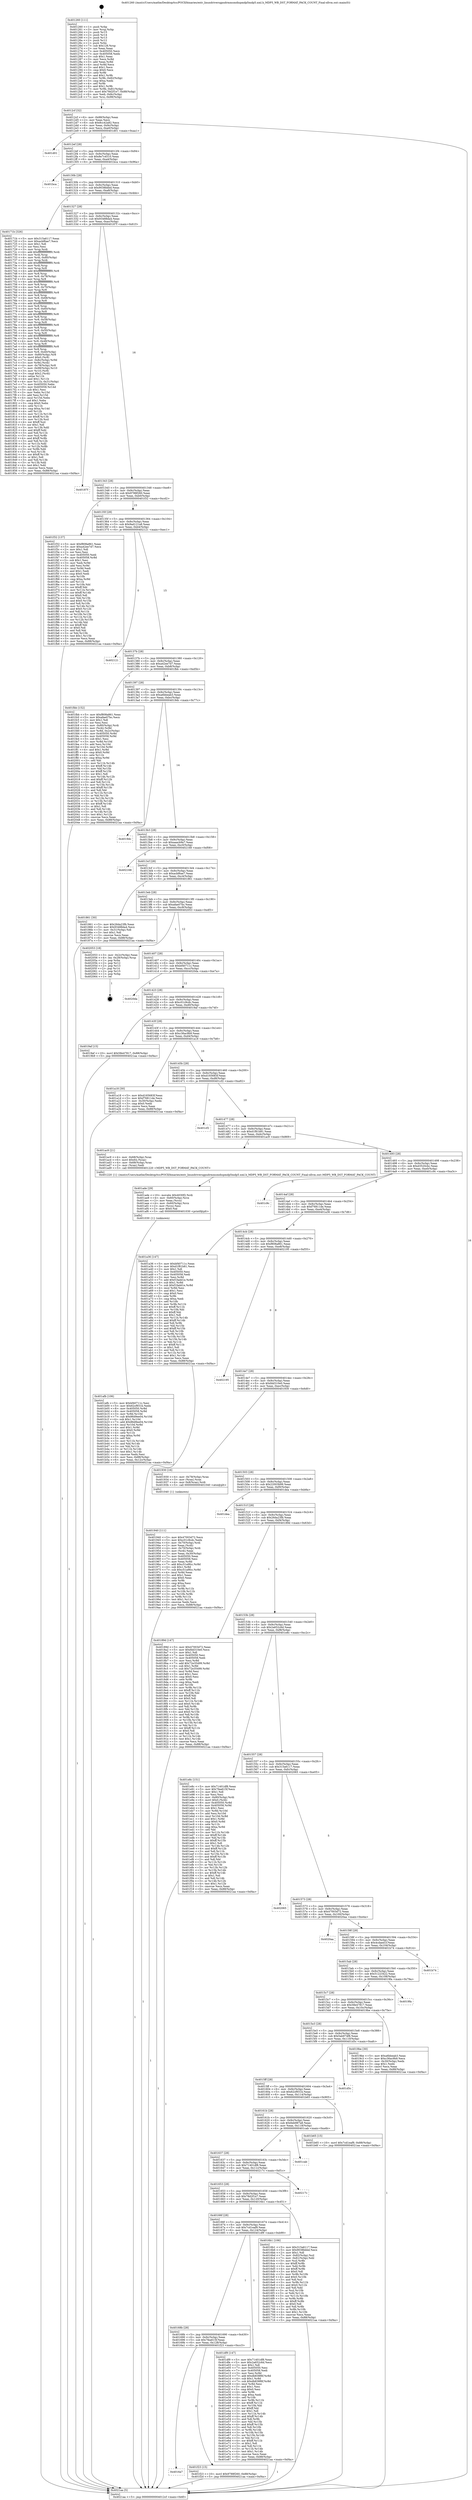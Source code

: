 digraph "0x401260" {
  label = "0x401260 (/mnt/c/Users/mathe/Desktop/tcc/POCII/binaries/extr_linuxdriversgpudrmmsmdispmdp5mdp5.xml.h_MDP5_WB_DST_FORMAT_PACK_COUNT_Final-ollvm.out::main(0))"
  labelloc = "t"
  node[shape=record]

  Entry [label="",width=0.3,height=0.3,shape=circle,fillcolor=black,style=filled]
  "0x4012cf" [label="{
     0x4012cf [32]\l
     | [instrs]\l
     &nbsp;&nbsp;0x4012cf \<+6\>: mov -0x88(%rbp),%eax\l
     &nbsp;&nbsp;0x4012d5 \<+2\>: mov %eax,%ecx\l
     &nbsp;&nbsp;0x4012d7 \<+6\>: sub $0x8cc42a82,%ecx\l
     &nbsp;&nbsp;0x4012dd \<+6\>: mov %eax,-0x9c(%rbp)\l
     &nbsp;&nbsp;0x4012e3 \<+6\>: mov %ecx,-0xa0(%rbp)\l
     &nbsp;&nbsp;0x4012e9 \<+6\>: je 0000000000401d01 \<main+0xaa1\>\l
  }"]
  "0x401d01" [label="{
     0x401d01\l
  }", style=dashed]
  "0x4012ef" [label="{
     0x4012ef [28]\l
     | [instrs]\l
     &nbsp;&nbsp;0x4012ef \<+5\>: jmp 00000000004012f4 \<main+0x94\>\l
     &nbsp;&nbsp;0x4012f4 \<+6\>: mov -0x9c(%rbp),%eax\l
     &nbsp;&nbsp;0x4012fa \<+5\>: sub $0x8e7c4510,%eax\l
     &nbsp;&nbsp;0x4012ff \<+6\>: mov %eax,-0xa4(%rbp)\l
     &nbsp;&nbsp;0x401305 \<+6\>: je 0000000000401bca \<main+0x96a\>\l
  }"]
  Exit [label="",width=0.3,height=0.3,shape=circle,fillcolor=black,style=filled,peripheries=2]
  "0x401bca" [label="{
     0x401bca\l
  }", style=dashed]
  "0x40130b" [label="{
     0x40130b [28]\l
     | [instrs]\l
     &nbsp;&nbsp;0x40130b \<+5\>: jmp 0000000000401310 \<main+0xb0\>\l
     &nbsp;&nbsp;0x401310 \<+6\>: mov -0x9c(%rbp),%eax\l
     &nbsp;&nbsp;0x401316 \<+5\>: sub $0x9038bbbd,%eax\l
     &nbsp;&nbsp;0x40131b \<+6\>: mov %eax,-0xa8(%rbp)\l
     &nbsp;&nbsp;0x401321 \<+6\>: je 000000000040171b \<main+0x4bb\>\l
  }"]
  "0x4016a7" [label="{
     0x4016a7\l
  }", style=dashed]
  "0x40171b" [label="{
     0x40171b [326]\l
     | [instrs]\l
     &nbsp;&nbsp;0x40171b \<+5\>: mov $0x315a6117,%eax\l
     &nbsp;&nbsp;0x401720 \<+5\>: mov $0xacbf6ae7,%ecx\l
     &nbsp;&nbsp;0x401725 \<+2\>: mov $0x1,%dl\l
     &nbsp;&nbsp;0x401727 \<+2\>: xor %esi,%esi\l
     &nbsp;&nbsp;0x401729 \<+3\>: mov %rsp,%rdi\l
     &nbsp;&nbsp;0x40172c \<+4\>: add $0xfffffffffffffff0,%rdi\l
     &nbsp;&nbsp;0x401730 \<+3\>: mov %rdi,%rsp\l
     &nbsp;&nbsp;0x401733 \<+4\>: mov %rdi,-0x80(%rbp)\l
     &nbsp;&nbsp;0x401737 \<+3\>: mov %rsp,%rdi\l
     &nbsp;&nbsp;0x40173a \<+4\>: add $0xfffffffffffffff0,%rdi\l
     &nbsp;&nbsp;0x40173e \<+3\>: mov %rdi,%rsp\l
     &nbsp;&nbsp;0x401741 \<+3\>: mov %rsp,%r8\l
     &nbsp;&nbsp;0x401744 \<+4\>: add $0xfffffffffffffff0,%r8\l
     &nbsp;&nbsp;0x401748 \<+3\>: mov %r8,%rsp\l
     &nbsp;&nbsp;0x40174b \<+4\>: mov %r8,-0x78(%rbp)\l
     &nbsp;&nbsp;0x40174f \<+3\>: mov %rsp,%r8\l
     &nbsp;&nbsp;0x401752 \<+4\>: add $0xfffffffffffffff0,%r8\l
     &nbsp;&nbsp;0x401756 \<+3\>: mov %r8,%rsp\l
     &nbsp;&nbsp;0x401759 \<+4\>: mov %r8,-0x70(%rbp)\l
     &nbsp;&nbsp;0x40175d \<+3\>: mov %rsp,%r8\l
     &nbsp;&nbsp;0x401760 \<+4\>: add $0xfffffffffffffff0,%r8\l
     &nbsp;&nbsp;0x401764 \<+3\>: mov %r8,%rsp\l
     &nbsp;&nbsp;0x401767 \<+4\>: mov %r8,-0x68(%rbp)\l
     &nbsp;&nbsp;0x40176b \<+3\>: mov %rsp,%r8\l
     &nbsp;&nbsp;0x40176e \<+4\>: add $0xfffffffffffffff0,%r8\l
     &nbsp;&nbsp;0x401772 \<+3\>: mov %r8,%rsp\l
     &nbsp;&nbsp;0x401775 \<+4\>: mov %r8,-0x60(%rbp)\l
     &nbsp;&nbsp;0x401779 \<+3\>: mov %rsp,%r8\l
     &nbsp;&nbsp;0x40177c \<+4\>: add $0xfffffffffffffff0,%r8\l
     &nbsp;&nbsp;0x401780 \<+3\>: mov %r8,%rsp\l
     &nbsp;&nbsp;0x401783 \<+4\>: mov %r8,-0x58(%rbp)\l
     &nbsp;&nbsp;0x401787 \<+3\>: mov %rsp,%r8\l
     &nbsp;&nbsp;0x40178a \<+4\>: add $0xfffffffffffffff0,%r8\l
     &nbsp;&nbsp;0x40178e \<+3\>: mov %r8,%rsp\l
     &nbsp;&nbsp;0x401791 \<+4\>: mov %r8,-0x50(%rbp)\l
     &nbsp;&nbsp;0x401795 \<+3\>: mov %rsp,%r8\l
     &nbsp;&nbsp;0x401798 \<+4\>: add $0xfffffffffffffff0,%r8\l
     &nbsp;&nbsp;0x40179c \<+3\>: mov %r8,%rsp\l
     &nbsp;&nbsp;0x40179f \<+4\>: mov %r8,-0x48(%rbp)\l
     &nbsp;&nbsp;0x4017a3 \<+3\>: mov %rsp,%r8\l
     &nbsp;&nbsp;0x4017a6 \<+4\>: add $0xfffffffffffffff0,%r8\l
     &nbsp;&nbsp;0x4017aa \<+3\>: mov %r8,%rsp\l
     &nbsp;&nbsp;0x4017ad \<+4\>: mov %r8,-0x40(%rbp)\l
     &nbsp;&nbsp;0x4017b1 \<+4\>: mov -0x80(%rbp),%r8\l
     &nbsp;&nbsp;0x4017b5 \<+7\>: movl $0x0,(%r8)\l
     &nbsp;&nbsp;0x4017bc \<+7\>: mov -0x8c(%rbp),%r9d\l
     &nbsp;&nbsp;0x4017c3 \<+3\>: mov %r9d,(%rdi)\l
     &nbsp;&nbsp;0x4017c6 \<+4\>: mov -0x78(%rbp),%r8\l
     &nbsp;&nbsp;0x4017ca \<+7\>: mov -0x98(%rbp),%r10\l
     &nbsp;&nbsp;0x4017d1 \<+3\>: mov %r10,(%r8)\l
     &nbsp;&nbsp;0x4017d4 \<+3\>: cmpl $0x2,(%rdi)\l
     &nbsp;&nbsp;0x4017d7 \<+4\>: setne %r11b\l
     &nbsp;&nbsp;0x4017db \<+4\>: and $0x1,%r11b\l
     &nbsp;&nbsp;0x4017df \<+4\>: mov %r11b,-0x31(%rbp)\l
     &nbsp;&nbsp;0x4017e3 \<+7\>: mov 0x405050,%ebx\l
     &nbsp;&nbsp;0x4017ea \<+8\>: mov 0x405058,%r14d\l
     &nbsp;&nbsp;0x4017f2 \<+3\>: sub $0x1,%esi\l
     &nbsp;&nbsp;0x4017f5 \<+3\>: mov %ebx,%r15d\l
     &nbsp;&nbsp;0x4017f8 \<+3\>: add %esi,%r15d\l
     &nbsp;&nbsp;0x4017fb \<+4\>: imul %r15d,%ebx\l
     &nbsp;&nbsp;0x4017ff \<+3\>: and $0x1,%ebx\l
     &nbsp;&nbsp;0x401802 \<+3\>: cmp $0x0,%ebx\l
     &nbsp;&nbsp;0x401805 \<+4\>: sete %r11b\l
     &nbsp;&nbsp;0x401809 \<+4\>: cmp $0xa,%r14d\l
     &nbsp;&nbsp;0x40180d \<+4\>: setl %r12b\l
     &nbsp;&nbsp;0x401811 \<+3\>: mov %r11b,%r13b\l
     &nbsp;&nbsp;0x401814 \<+4\>: xor $0xff,%r13b\l
     &nbsp;&nbsp;0x401818 \<+3\>: mov %r12b,%sil\l
     &nbsp;&nbsp;0x40181b \<+4\>: xor $0xff,%sil\l
     &nbsp;&nbsp;0x40181f \<+3\>: xor $0x1,%dl\l
     &nbsp;&nbsp;0x401822 \<+3\>: mov %r13b,%dil\l
     &nbsp;&nbsp;0x401825 \<+4\>: and $0xff,%dil\l
     &nbsp;&nbsp;0x401829 \<+3\>: and %dl,%r11b\l
     &nbsp;&nbsp;0x40182c \<+3\>: mov %sil,%r8b\l
     &nbsp;&nbsp;0x40182f \<+4\>: and $0xff,%r8b\l
     &nbsp;&nbsp;0x401833 \<+3\>: and %dl,%r12b\l
     &nbsp;&nbsp;0x401836 \<+3\>: or %r11b,%dil\l
     &nbsp;&nbsp;0x401839 \<+3\>: or %r12b,%r8b\l
     &nbsp;&nbsp;0x40183c \<+3\>: xor %r8b,%dil\l
     &nbsp;&nbsp;0x40183f \<+3\>: or %sil,%r13b\l
     &nbsp;&nbsp;0x401842 \<+4\>: xor $0xff,%r13b\l
     &nbsp;&nbsp;0x401846 \<+3\>: or $0x1,%dl\l
     &nbsp;&nbsp;0x401849 \<+3\>: and %dl,%r13b\l
     &nbsp;&nbsp;0x40184c \<+3\>: or %r13b,%dil\l
     &nbsp;&nbsp;0x40184f \<+4\>: test $0x1,%dil\l
     &nbsp;&nbsp;0x401853 \<+3\>: cmovne %ecx,%eax\l
     &nbsp;&nbsp;0x401856 \<+6\>: mov %eax,-0x88(%rbp)\l
     &nbsp;&nbsp;0x40185c \<+5\>: jmp 00000000004021aa \<main+0xf4a\>\l
  }"]
  "0x401327" [label="{
     0x401327 [28]\l
     | [instrs]\l
     &nbsp;&nbsp;0x401327 \<+5\>: jmp 000000000040132c \<main+0xcc\>\l
     &nbsp;&nbsp;0x40132c \<+6\>: mov -0x9c(%rbp),%eax\l
     &nbsp;&nbsp;0x401332 \<+5\>: sub $0x93488da4,%eax\l
     &nbsp;&nbsp;0x401337 \<+6\>: mov %eax,-0xac(%rbp)\l
     &nbsp;&nbsp;0x40133d \<+6\>: je 000000000040187f \<main+0x61f\>\l
  }"]
  "0x401f23" [label="{
     0x401f23 [15]\l
     | [instrs]\l
     &nbsp;&nbsp;0x401f23 \<+10\>: movl $0x9788f260,-0x88(%rbp)\l
     &nbsp;&nbsp;0x401f2d \<+5\>: jmp 00000000004021aa \<main+0xf4a\>\l
  }"]
  "0x40187f" [label="{
     0x40187f\l
  }", style=dashed]
  "0x401343" [label="{
     0x401343 [28]\l
     | [instrs]\l
     &nbsp;&nbsp;0x401343 \<+5\>: jmp 0000000000401348 \<main+0xe8\>\l
     &nbsp;&nbsp;0x401348 \<+6\>: mov -0x9c(%rbp),%eax\l
     &nbsp;&nbsp;0x40134e \<+5\>: sub $0x9788f260,%eax\l
     &nbsp;&nbsp;0x401353 \<+6\>: mov %eax,-0xb0(%rbp)\l
     &nbsp;&nbsp;0x401359 \<+6\>: je 0000000000401f32 \<main+0xcd2\>\l
  }"]
  "0x40168b" [label="{
     0x40168b [28]\l
     | [instrs]\l
     &nbsp;&nbsp;0x40168b \<+5\>: jmp 0000000000401690 \<main+0x430\>\l
     &nbsp;&nbsp;0x401690 \<+6\>: mov -0x9c(%rbp),%eax\l
     &nbsp;&nbsp;0x401696 \<+5\>: sub $0x7fea615f,%eax\l
     &nbsp;&nbsp;0x40169b \<+6\>: mov %eax,-0x128(%rbp)\l
     &nbsp;&nbsp;0x4016a1 \<+6\>: je 0000000000401f23 \<main+0xcc3\>\l
  }"]
  "0x401f32" [label="{
     0x401f32 [137]\l
     | [instrs]\l
     &nbsp;&nbsp;0x401f32 \<+5\>: mov $0xf808a861,%eax\l
     &nbsp;&nbsp;0x401f37 \<+5\>: mov $0xa42ee7d7,%ecx\l
     &nbsp;&nbsp;0x401f3c \<+2\>: mov $0x1,%dl\l
     &nbsp;&nbsp;0x401f3e \<+2\>: xor %esi,%esi\l
     &nbsp;&nbsp;0x401f40 \<+7\>: mov 0x405050,%edi\l
     &nbsp;&nbsp;0x401f47 \<+8\>: mov 0x405058,%r8d\l
     &nbsp;&nbsp;0x401f4f \<+3\>: sub $0x1,%esi\l
     &nbsp;&nbsp;0x401f52 \<+3\>: mov %edi,%r9d\l
     &nbsp;&nbsp;0x401f55 \<+3\>: add %esi,%r9d\l
     &nbsp;&nbsp;0x401f58 \<+4\>: imul %r9d,%edi\l
     &nbsp;&nbsp;0x401f5c \<+3\>: and $0x1,%edi\l
     &nbsp;&nbsp;0x401f5f \<+3\>: cmp $0x0,%edi\l
     &nbsp;&nbsp;0x401f62 \<+4\>: sete %r10b\l
     &nbsp;&nbsp;0x401f66 \<+4\>: cmp $0xa,%r8d\l
     &nbsp;&nbsp;0x401f6a \<+4\>: setl %r11b\l
     &nbsp;&nbsp;0x401f6e \<+3\>: mov %r10b,%bl\l
     &nbsp;&nbsp;0x401f71 \<+3\>: xor $0xff,%bl\l
     &nbsp;&nbsp;0x401f74 \<+3\>: mov %r11b,%r14b\l
     &nbsp;&nbsp;0x401f77 \<+4\>: xor $0xff,%r14b\l
     &nbsp;&nbsp;0x401f7b \<+3\>: xor $0x0,%dl\l
     &nbsp;&nbsp;0x401f7e \<+3\>: mov %bl,%r15b\l
     &nbsp;&nbsp;0x401f81 \<+4\>: and $0x0,%r15b\l
     &nbsp;&nbsp;0x401f85 \<+3\>: and %dl,%r10b\l
     &nbsp;&nbsp;0x401f88 \<+3\>: mov %r14b,%r12b\l
     &nbsp;&nbsp;0x401f8b \<+4\>: and $0x0,%r12b\l
     &nbsp;&nbsp;0x401f8f \<+3\>: and %dl,%r11b\l
     &nbsp;&nbsp;0x401f92 \<+3\>: or %r10b,%r15b\l
     &nbsp;&nbsp;0x401f95 \<+3\>: or %r11b,%r12b\l
     &nbsp;&nbsp;0x401f98 \<+3\>: xor %r12b,%r15b\l
     &nbsp;&nbsp;0x401f9b \<+3\>: or %r14b,%bl\l
     &nbsp;&nbsp;0x401f9e \<+3\>: xor $0xff,%bl\l
     &nbsp;&nbsp;0x401fa1 \<+3\>: or $0x0,%dl\l
     &nbsp;&nbsp;0x401fa4 \<+2\>: and %dl,%bl\l
     &nbsp;&nbsp;0x401fa6 \<+3\>: or %bl,%r15b\l
     &nbsp;&nbsp;0x401fa9 \<+4\>: test $0x1,%r15b\l
     &nbsp;&nbsp;0x401fad \<+3\>: cmovne %ecx,%eax\l
     &nbsp;&nbsp;0x401fb0 \<+6\>: mov %eax,-0x88(%rbp)\l
     &nbsp;&nbsp;0x401fb6 \<+5\>: jmp 00000000004021aa \<main+0xf4a\>\l
  }"]
  "0x40135f" [label="{
     0x40135f [28]\l
     | [instrs]\l
     &nbsp;&nbsp;0x40135f \<+5\>: jmp 0000000000401364 \<main+0x104\>\l
     &nbsp;&nbsp;0x401364 \<+6\>: mov -0x9c(%rbp),%eax\l
     &nbsp;&nbsp;0x40136a \<+5\>: sub $0x9ad121a8,%eax\l
     &nbsp;&nbsp;0x40136f \<+6\>: mov %eax,-0xb4(%rbp)\l
     &nbsp;&nbsp;0x401375 \<+6\>: je 0000000000402121 \<main+0xec1\>\l
  }"]
  "0x401df9" [label="{
     0x401df9 [147]\l
     | [instrs]\l
     &nbsp;&nbsp;0x401df9 \<+5\>: mov $0x71401df8,%eax\l
     &nbsp;&nbsp;0x401dfe \<+5\>: mov $0x2a652c6d,%ecx\l
     &nbsp;&nbsp;0x401e03 \<+2\>: mov $0x1,%dl\l
     &nbsp;&nbsp;0x401e05 \<+7\>: mov 0x405050,%esi\l
     &nbsp;&nbsp;0x401e0c \<+7\>: mov 0x405058,%edi\l
     &nbsp;&nbsp;0x401e13 \<+3\>: mov %esi,%r8d\l
     &nbsp;&nbsp;0x401e16 \<+7\>: add $0xdb838f6f,%r8d\l
     &nbsp;&nbsp;0x401e1d \<+4\>: sub $0x1,%r8d\l
     &nbsp;&nbsp;0x401e21 \<+7\>: sub $0xdb838f6f,%r8d\l
     &nbsp;&nbsp;0x401e28 \<+4\>: imul %r8d,%esi\l
     &nbsp;&nbsp;0x401e2c \<+3\>: and $0x1,%esi\l
     &nbsp;&nbsp;0x401e2f \<+3\>: cmp $0x0,%esi\l
     &nbsp;&nbsp;0x401e32 \<+4\>: sete %r9b\l
     &nbsp;&nbsp;0x401e36 \<+3\>: cmp $0xa,%edi\l
     &nbsp;&nbsp;0x401e39 \<+4\>: setl %r10b\l
     &nbsp;&nbsp;0x401e3d \<+3\>: mov %r9b,%r11b\l
     &nbsp;&nbsp;0x401e40 \<+4\>: xor $0xff,%r11b\l
     &nbsp;&nbsp;0x401e44 \<+3\>: mov %r10b,%bl\l
     &nbsp;&nbsp;0x401e47 \<+3\>: xor $0xff,%bl\l
     &nbsp;&nbsp;0x401e4a \<+3\>: xor $0x1,%dl\l
     &nbsp;&nbsp;0x401e4d \<+3\>: mov %r11b,%r14b\l
     &nbsp;&nbsp;0x401e50 \<+4\>: and $0xff,%r14b\l
     &nbsp;&nbsp;0x401e54 \<+3\>: and %dl,%r9b\l
     &nbsp;&nbsp;0x401e57 \<+3\>: mov %bl,%r15b\l
     &nbsp;&nbsp;0x401e5a \<+4\>: and $0xff,%r15b\l
     &nbsp;&nbsp;0x401e5e \<+3\>: and %dl,%r10b\l
     &nbsp;&nbsp;0x401e61 \<+3\>: or %r9b,%r14b\l
     &nbsp;&nbsp;0x401e64 \<+3\>: or %r10b,%r15b\l
     &nbsp;&nbsp;0x401e67 \<+3\>: xor %r15b,%r14b\l
     &nbsp;&nbsp;0x401e6a \<+3\>: or %bl,%r11b\l
     &nbsp;&nbsp;0x401e6d \<+4\>: xor $0xff,%r11b\l
     &nbsp;&nbsp;0x401e71 \<+3\>: or $0x1,%dl\l
     &nbsp;&nbsp;0x401e74 \<+3\>: and %dl,%r11b\l
     &nbsp;&nbsp;0x401e77 \<+3\>: or %r11b,%r14b\l
     &nbsp;&nbsp;0x401e7a \<+4\>: test $0x1,%r14b\l
     &nbsp;&nbsp;0x401e7e \<+3\>: cmovne %ecx,%eax\l
     &nbsp;&nbsp;0x401e81 \<+6\>: mov %eax,-0x88(%rbp)\l
     &nbsp;&nbsp;0x401e87 \<+5\>: jmp 00000000004021aa \<main+0xf4a\>\l
  }"]
  "0x402121" [label="{
     0x402121\l
  }", style=dashed]
  "0x40137b" [label="{
     0x40137b [28]\l
     | [instrs]\l
     &nbsp;&nbsp;0x40137b \<+5\>: jmp 0000000000401380 \<main+0x120\>\l
     &nbsp;&nbsp;0x401380 \<+6\>: mov -0x9c(%rbp),%eax\l
     &nbsp;&nbsp;0x401386 \<+5\>: sub $0xa42ee7d7,%eax\l
     &nbsp;&nbsp;0x40138b \<+6\>: mov %eax,-0xb8(%rbp)\l
     &nbsp;&nbsp;0x401391 \<+6\>: je 0000000000401fbb \<main+0xd5b\>\l
  }"]
  "0x401afb" [label="{
     0x401afb [106]\l
     | [instrs]\l
     &nbsp;&nbsp;0x401afb \<+5\>: mov $0xbf40711c,%esi\l
     &nbsp;&nbsp;0x401b00 \<+5\>: mov $0x62cf931b,%edx\l
     &nbsp;&nbsp;0x401b05 \<+8\>: mov 0x405050,%r8d\l
     &nbsp;&nbsp;0x401b0d \<+8\>: mov 0x405058,%r9d\l
     &nbsp;&nbsp;0x401b15 \<+3\>: mov %r8d,%r10d\l
     &nbsp;&nbsp;0x401b18 \<+7\>: sub $0x86d9ee04,%r10d\l
     &nbsp;&nbsp;0x401b1f \<+4\>: sub $0x1,%r10d\l
     &nbsp;&nbsp;0x401b23 \<+7\>: add $0x86d9ee04,%r10d\l
     &nbsp;&nbsp;0x401b2a \<+4\>: imul %r10d,%r8d\l
     &nbsp;&nbsp;0x401b2e \<+4\>: and $0x1,%r8d\l
     &nbsp;&nbsp;0x401b32 \<+4\>: cmp $0x0,%r8d\l
     &nbsp;&nbsp;0x401b36 \<+4\>: sete %r11b\l
     &nbsp;&nbsp;0x401b3a \<+4\>: cmp $0xa,%r9d\l
     &nbsp;&nbsp;0x401b3e \<+3\>: setl %bl\l
     &nbsp;&nbsp;0x401b41 \<+3\>: mov %r11b,%r14b\l
     &nbsp;&nbsp;0x401b44 \<+3\>: and %bl,%r14b\l
     &nbsp;&nbsp;0x401b47 \<+3\>: xor %bl,%r11b\l
     &nbsp;&nbsp;0x401b4a \<+3\>: or %r11b,%r14b\l
     &nbsp;&nbsp;0x401b4d \<+4\>: test $0x1,%r14b\l
     &nbsp;&nbsp;0x401b51 \<+3\>: cmovne %edx,%esi\l
     &nbsp;&nbsp;0x401b54 \<+6\>: mov %esi,-0x88(%rbp)\l
     &nbsp;&nbsp;0x401b5a \<+6\>: mov %eax,-0x12c(%rbp)\l
     &nbsp;&nbsp;0x401b60 \<+5\>: jmp 00000000004021aa \<main+0xf4a\>\l
  }"]
  "0x401fbb" [label="{
     0x401fbb [152]\l
     | [instrs]\l
     &nbsp;&nbsp;0x401fbb \<+5\>: mov $0xf808a861,%eax\l
     &nbsp;&nbsp;0x401fc0 \<+5\>: mov $0xafae07bc,%ecx\l
     &nbsp;&nbsp;0x401fc5 \<+2\>: mov $0x1,%dl\l
     &nbsp;&nbsp;0x401fc7 \<+2\>: xor %esi,%esi\l
     &nbsp;&nbsp;0x401fc9 \<+4\>: mov -0x80(%rbp),%rdi\l
     &nbsp;&nbsp;0x401fcd \<+3\>: mov (%rdi),%r8d\l
     &nbsp;&nbsp;0x401fd0 \<+4\>: mov %r8d,-0x2c(%rbp)\l
     &nbsp;&nbsp;0x401fd4 \<+8\>: mov 0x405050,%r8d\l
     &nbsp;&nbsp;0x401fdc \<+8\>: mov 0x405058,%r9d\l
     &nbsp;&nbsp;0x401fe4 \<+3\>: sub $0x1,%esi\l
     &nbsp;&nbsp;0x401fe7 \<+3\>: mov %r8d,%r10d\l
     &nbsp;&nbsp;0x401fea \<+3\>: add %esi,%r10d\l
     &nbsp;&nbsp;0x401fed \<+4\>: imul %r10d,%r8d\l
     &nbsp;&nbsp;0x401ff1 \<+4\>: and $0x1,%r8d\l
     &nbsp;&nbsp;0x401ff5 \<+4\>: cmp $0x0,%r8d\l
     &nbsp;&nbsp;0x401ff9 \<+4\>: sete %r11b\l
     &nbsp;&nbsp;0x401ffd \<+4\>: cmp $0xa,%r9d\l
     &nbsp;&nbsp;0x402001 \<+3\>: setl %bl\l
     &nbsp;&nbsp;0x402004 \<+3\>: mov %r11b,%r14b\l
     &nbsp;&nbsp;0x402007 \<+4\>: xor $0xff,%r14b\l
     &nbsp;&nbsp;0x40200b \<+3\>: mov %bl,%r15b\l
     &nbsp;&nbsp;0x40200e \<+4\>: xor $0xff,%r15b\l
     &nbsp;&nbsp;0x402012 \<+3\>: xor $0x1,%dl\l
     &nbsp;&nbsp;0x402015 \<+3\>: mov %r14b,%r12b\l
     &nbsp;&nbsp;0x402018 \<+4\>: and $0xff,%r12b\l
     &nbsp;&nbsp;0x40201c \<+3\>: and %dl,%r11b\l
     &nbsp;&nbsp;0x40201f \<+3\>: mov %r15b,%r13b\l
     &nbsp;&nbsp;0x402022 \<+4\>: and $0xff,%r13b\l
     &nbsp;&nbsp;0x402026 \<+2\>: and %dl,%bl\l
     &nbsp;&nbsp;0x402028 \<+3\>: or %r11b,%r12b\l
     &nbsp;&nbsp;0x40202b \<+3\>: or %bl,%r13b\l
     &nbsp;&nbsp;0x40202e \<+3\>: xor %r13b,%r12b\l
     &nbsp;&nbsp;0x402031 \<+3\>: or %r15b,%r14b\l
     &nbsp;&nbsp;0x402034 \<+4\>: xor $0xff,%r14b\l
     &nbsp;&nbsp;0x402038 \<+3\>: or $0x1,%dl\l
     &nbsp;&nbsp;0x40203b \<+3\>: and %dl,%r14b\l
     &nbsp;&nbsp;0x40203e \<+3\>: or %r14b,%r12b\l
     &nbsp;&nbsp;0x402041 \<+4\>: test $0x1,%r12b\l
     &nbsp;&nbsp;0x402045 \<+3\>: cmovne %ecx,%eax\l
     &nbsp;&nbsp;0x402048 \<+6\>: mov %eax,-0x88(%rbp)\l
     &nbsp;&nbsp;0x40204e \<+5\>: jmp 00000000004021aa \<main+0xf4a\>\l
  }"]
  "0x401397" [label="{
     0x401397 [28]\l
     | [instrs]\l
     &nbsp;&nbsp;0x401397 \<+5\>: jmp 000000000040139c \<main+0x13c\>\l
     &nbsp;&nbsp;0x40139c \<+6\>: mov -0x9c(%rbp),%eax\l
     &nbsp;&nbsp;0x4013a2 \<+5\>: sub $0xa6bbeab3,%eax\l
     &nbsp;&nbsp;0x4013a7 \<+6\>: mov %eax,-0xbc(%rbp)\l
     &nbsp;&nbsp;0x4013ad \<+6\>: je 00000000004019dc \<main+0x77c\>\l
  }"]
  "0x401ade" [label="{
     0x401ade [29]\l
     | [instrs]\l
     &nbsp;&nbsp;0x401ade \<+10\>: movabs $0x4030f2,%rdi\l
     &nbsp;&nbsp;0x401ae8 \<+4\>: mov -0x60(%rbp),%rcx\l
     &nbsp;&nbsp;0x401aec \<+2\>: mov %eax,(%rcx)\l
     &nbsp;&nbsp;0x401aee \<+4\>: mov -0x60(%rbp),%rcx\l
     &nbsp;&nbsp;0x401af2 \<+2\>: mov (%rcx),%esi\l
     &nbsp;&nbsp;0x401af4 \<+2\>: mov $0x0,%al\l
     &nbsp;&nbsp;0x401af6 \<+5\>: call 0000000000401030 \<printf@plt\>\l
     | [calls]\l
     &nbsp;&nbsp;0x401030 \{1\} (unknown)\l
  }"]
  "0x4019dc" [label="{
     0x4019dc\l
  }", style=dashed]
  "0x4013b3" [label="{
     0x4013b3 [28]\l
     | [instrs]\l
     &nbsp;&nbsp;0x4013b3 \<+5\>: jmp 00000000004013b8 \<main+0x158\>\l
     &nbsp;&nbsp;0x4013b8 \<+6\>: mov -0x9c(%rbp),%eax\l
     &nbsp;&nbsp;0x4013be \<+5\>: sub $0xaaacb9a7,%eax\l
     &nbsp;&nbsp;0x4013c3 \<+6\>: mov %eax,-0xc0(%rbp)\l
     &nbsp;&nbsp;0x4013c9 \<+6\>: je 0000000000402168 \<main+0xf08\>\l
  }"]
  "0x401940" [label="{
     0x401940 [111]\l
     | [instrs]\l
     &nbsp;&nbsp;0x401940 \<+5\>: mov $0x47003d72,%ecx\l
     &nbsp;&nbsp;0x401945 \<+5\>: mov $0xc01c9cdc,%edx\l
     &nbsp;&nbsp;0x40194a \<+4\>: mov -0x70(%rbp),%rdi\l
     &nbsp;&nbsp;0x40194e \<+2\>: mov %eax,(%rdi)\l
     &nbsp;&nbsp;0x401950 \<+4\>: mov -0x70(%rbp),%rdi\l
     &nbsp;&nbsp;0x401954 \<+2\>: mov (%rdi),%eax\l
     &nbsp;&nbsp;0x401956 \<+3\>: mov %eax,-0x30(%rbp)\l
     &nbsp;&nbsp;0x401959 \<+7\>: mov 0x405050,%eax\l
     &nbsp;&nbsp;0x401960 \<+7\>: mov 0x405058,%esi\l
     &nbsp;&nbsp;0x401967 \<+3\>: mov %eax,%r8d\l
     &nbsp;&nbsp;0x40196a \<+7\>: add $0xc51a9fcc,%r8d\l
     &nbsp;&nbsp;0x401971 \<+4\>: sub $0x1,%r8d\l
     &nbsp;&nbsp;0x401975 \<+7\>: sub $0xc51a9fcc,%r8d\l
     &nbsp;&nbsp;0x40197c \<+4\>: imul %r8d,%eax\l
     &nbsp;&nbsp;0x401980 \<+3\>: and $0x1,%eax\l
     &nbsp;&nbsp;0x401983 \<+3\>: cmp $0x0,%eax\l
     &nbsp;&nbsp;0x401986 \<+4\>: sete %r9b\l
     &nbsp;&nbsp;0x40198a \<+3\>: cmp $0xa,%esi\l
     &nbsp;&nbsp;0x40198d \<+4\>: setl %r10b\l
     &nbsp;&nbsp;0x401991 \<+3\>: mov %r9b,%r11b\l
     &nbsp;&nbsp;0x401994 \<+3\>: and %r10b,%r11b\l
     &nbsp;&nbsp;0x401997 \<+3\>: xor %r10b,%r9b\l
     &nbsp;&nbsp;0x40199a \<+3\>: or %r9b,%r11b\l
     &nbsp;&nbsp;0x40199d \<+4\>: test $0x1,%r11b\l
     &nbsp;&nbsp;0x4019a1 \<+3\>: cmovne %edx,%ecx\l
     &nbsp;&nbsp;0x4019a4 \<+6\>: mov %ecx,-0x88(%rbp)\l
     &nbsp;&nbsp;0x4019aa \<+5\>: jmp 00000000004021aa \<main+0xf4a\>\l
  }"]
  "0x402168" [label="{
     0x402168\l
  }", style=dashed]
  "0x4013cf" [label="{
     0x4013cf [28]\l
     | [instrs]\l
     &nbsp;&nbsp;0x4013cf \<+5\>: jmp 00000000004013d4 \<main+0x174\>\l
     &nbsp;&nbsp;0x4013d4 \<+6\>: mov -0x9c(%rbp),%eax\l
     &nbsp;&nbsp;0x4013da \<+5\>: sub $0xacbf6ae7,%eax\l
     &nbsp;&nbsp;0x4013df \<+6\>: mov %eax,-0xc4(%rbp)\l
     &nbsp;&nbsp;0x4013e5 \<+6\>: je 0000000000401861 \<main+0x601\>\l
  }"]
  "0x401260" [label="{
     0x401260 [111]\l
     | [instrs]\l
     &nbsp;&nbsp;0x401260 \<+1\>: push %rbp\l
     &nbsp;&nbsp;0x401261 \<+3\>: mov %rsp,%rbp\l
     &nbsp;&nbsp;0x401264 \<+2\>: push %r15\l
     &nbsp;&nbsp;0x401266 \<+2\>: push %r14\l
     &nbsp;&nbsp;0x401268 \<+2\>: push %r13\l
     &nbsp;&nbsp;0x40126a \<+2\>: push %r12\l
     &nbsp;&nbsp;0x40126c \<+1\>: push %rbx\l
     &nbsp;&nbsp;0x40126d \<+7\>: sub $0x128,%rsp\l
     &nbsp;&nbsp;0x401274 \<+2\>: xor %eax,%eax\l
     &nbsp;&nbsp;0x401276 \<+7\>: mov 0x405050,%ecx\l
     &nbsp;&nbsp;0x40127d \<+7\>: mov 0x405058,%edx\l
     &nbsp;&nbsp;0x401284 \<+3\>: sub $0x1,%eax\l
     &nbsp;&nbsp;0x401287 \<+3\>: mov %ecx,%r8d\l
     &nbsp;&nbsp;0x40128a \<+3\>: add %eax,%r8d\l
     &nbsp;&nbsp;0x40128d \<+4\>: imul %r8d,%ecx\l
     &nbsp;&nbsp;0x401291 \<+3\>: and $0x1,%ecx\l
     &nbsp;&nbsp;0x401294 \<+3\>: cmp $0x0,%ecx\l
     &nbsp;&nbsp;0x401297 \<+4\>: sete %r9b\l
     &nbsp;&nbsp;0x40129b \<+4\>: and $0x1,%r9b\l
     &nbsp;&nbsp;0x40129f \<+7\>: mov %r9b,-0x82(%rbp)\l
     &nbsp;&nbsp;0x4012a6 \<+3\>: cmp $0xa,%edx\l
     &nbsp;&nbsp;0x4012a9 \<+4\>: setl %r9b\l
     &nbsp;&nbsp;0x4012ad \<+4\>: and $0x1,%r9b\l
     &nbsp;&nbsp;0x4012b1 \<+7\>: mov %r9b,-0x81(%rbp)\l
     &nbsp;&nbsp;0x4012b8 \<+10\>: movl $0x78d2f1e7,-0x88(%rbp)\l
     &nbsp;&nbsp;0x4012c2 \<+6\>: mov %edi,-0x8c(%rbp)\l
     &nbsp;&nbsp;0x4012c8 \<+7\>: mov %rsi,-0x98(%rbp)\l
  }"]
  "0x401861" [label="{
     0x401861 [30]\l
     | [instrs]\l
     &nbsp;&nbsp;0x401861 \<+5\>: mov $0x26da23fb,%eax\l
     &nbsp;&nbsp;0x401866 \<+5\>: mov $0x93488da4,%ecx\l
     &nbsp;&nbsp;0x40186b \<+3\>: mov -0x31(%rbp),%dl\l
     &nbsp;&nbsp;0x40186e \<+3\>: test $0x1,%dl\l
     &nbsp;&nbsp;0x401871 \<+3\>: cmovne %ecx,%eax\l
     &nbsp;&nbsp;0x401874 \<+6\>: mov %eax,-0x88(%rbp)\l
     &nbsp;&nbsp;0x40187a \<+5\>: jmp 00000000004021aa \<main+0xf4a\>\l
  }"]
  "0x4013eb" [label="{
     0x4013eb [28]\l
     | [instrs]\l
     &nbsp;&nbsp;0x4013eb \<+5\>: jmp 00000000004013f0 \<main+0x190\>\l
     &nbsp;&nbsp;0x4013f0 \<+6\>: mov -0x9c(%rbp),%eax\l
     &nbsp;&nbsp;0x4013f6 \<+5\>: sub $0xafae07bc,%eax\l
     &nbsp;&nbsp;0x4013fb \<+6\>: mov %eax,-0xc8(%rbp)\l
     &nbsp;&nbsp;0x401401 \<+6\>: je 0000000000402053 \<main+0xdf3\>\l
  }"]
  "0x4021aa" [label="{
     0x4021aa [5]\l
     | [instrs]\l
     &nbsp;&nbsp;0x4021aa \<+5\>: jmp 00000000004012cf \<main+0x6f\>\l
  }"]
  "0x402053" [label="{
     0x402053 [18]\l
     | [instrs]\l
     &nbsp;&nbsp;0x402053 \<+3\>: mov -0x2c(%rbp),%eax\l
     &nbsp;&nbsp;0x402056 \<+4\>: lea -0x28(%rbp),%rsp\l
     &nbsp;&nbsp;0x40205a \<+1\>: pop %rbx\l
     &nbsp;&nbsp;0x40205b \<+2\>: pop %r12\l
     &nbsp;&nbsp;0x40205d \<+2\>: pop %r13\l
     &nbsp;&nbsp;0x40205f \<+2\>: pop %r14\l
     &nbsp;&nbsp;0x402061 \<+2\>: pop %r15\l
     &nbsp;&nbsp;0x402063 \<+1\>: pop %rbp\l
     &nbsp;&nbsp;0x402064 \<+1\>: ret\l
  }"]
  "0x401407" [label="{
     0x401407 [28]\l
     | [instrs]\l
     &nbsp;&nbsp;0x401407 \<+5\>: jmp 000000000040140c \<main+0x1ac\>\l
     &nbsp;&nbsp;0x40140c \<+6\>: mov -0x9c(%rbp),%eax\l
     &nbsp;&nbsp;0x401412 \<+5\>: sub $0xbf40711c,%eax\l
     &nbsp;&nbsp;0x401417 \<+6\>: mov %eax,-0xcc(%rbp)\l
     &nbsp;&nbsp;0x40141d \<+6\>: je 00000000004020da \<main+0xe7a\>\l
  }"]
  "0x40166f" [label="{
     0x40166f [28]\l
     | [instrs]\l
     &nbsp;&nbsp;0x40166f \<+5\>: jmp 0000000000401674 \<main+0x414\>\l
     &nbsp;&nbsp;0x401674 \<+6\>: mov -0x9c(%rbp),%eax\l
     &nbsp;&nbsp;0x40167a \<+5\>: sub $0x7cd1eaf9,%eax\l
     &nbsp;&nbsp;0x40167f \<+6\>: mov %eax,-0x124(%rbp)\l
     &nbsp;&nbsp;0x401685 \<+6\>: je 0000000000401df9 \<main+0xb99\>\l
  }"]
  "0x4020da" [label="{
     0x4020da\l
  }", style=dashed]
  "0x401423" [label="{
     0x401423 [28]\l
     | [instrs]\l
     &nbsp;&nbsp;0x401423 \<+5\>: jmp 0000000000401428 \<main+0x1c8\>\l
     &nbsp;&nbsp;0x401428 \<+6\>: mov -0x9c(%rbp),%eax\l
     &nbsp;&nbsp;0x40142e \<+5\>: sub $0xc01c9cdc,%eax\l
     &nbsp;&nbsp;0x401433 \<+6\>: mov %eax,-0xd0(%rbp)\l
     &nbsp;&nbsp;0x401439 \<+6\>: je 00000000004019af \<main+0x74f\>\l
  }"]
  "0x4016b1" [label="{
     0x4016b1 [106]\l
     | [instrs]\l
     &nbsp;&nbsp;0x4016b1 \<+5\>: mov $0x315a6117,%eax\l
     &nbsp;&nbsp;0x4016b6 \<+5\>: mov $0x9038bbbd,%ecx\l
     &nbsp;&nbsp;0x4016bb \<+2\>: mov $0x1,%dl\l
     &nbsp;&nbsp;0x4016bd \<+7\>: mov -0x82(%rbp),%sil\l
     &nbsp;&nbsp;0x4016c4 \<+7\>: mov -0x81(%rbp),%dil\l
     &nbsp;&nbsp;0x4016cb \<+3\>: mov %sil,%r8b\l
     &nbsp;&nbsp;0x4016ce \<+4\>: xor $0xff,%r8b\l
     &nbsp;&nbsp;0x4016d2 \<+3\>: mov %dil,%r9b\l
     &nbsp;&nbsp;0x4016d5 \<+4\>: xor $0xff,%r9b\l
     &nbsp;&nbsp;0x4016d9 \<+3\>: xor $0x0,%dl\l
     &nbsp;&nbsp;0x4016dc \<+3\>: mov %r8b,%r10b\l
     &nbsp;&nbsp;0x4016df \<+4\>: and $0x0,%r10b\l
     &nbsp;&nbsp;0x4016e3 \<+3\>: and %dl,%sil\l
     &nbsp;&nbsp;0x4016e6 \<+3\>: mov %r9b,%r11b\l
     &nbsp;&nbsp;0x4016e9 \<+4\>: and $0x0,%r11b\l
     &nbsp;&nbsp;0x4016ed \<+3\>: and %dl,%dil\l
     &nbsp;&nbsp;0x4016f0 \<+3\>: or %sil,%r10b\l
     &nbsp;&nbsp;0x4016f3 \<+3\>: or %dil,%r11b\l
     &nbsp;&nbsp;0x4016f6 \<+3\>: xor %r11b,%r10b\l
     &nbsp;&nbsp;0x4016f9 \<+3\>: or %r9b,%r8b\l
     &nbsp;&nbsp;0x4016fc \<+4\>: xor $0xff,%r8b\l
     &nbsp;&nbsp;0x401700 \<+3\>: or $0x0,%dl\l
     &nbsp;&nbsp;0x401703 \<+3\>: and %dl,%r8b\l
     &nbsp;&nbsp;0x401706 \<+3\>: or %r8b,%r10b\l
     &nbsp;&nbsp;0x401709 \<+4\>: test $0x1,%r10b\l
     &nbsp;&nbsp;0x40170d \<+3\>: cmovne %ecx,%eax\l
     &nbsp;&nbsp;0x401710 \<+6\>: mov %eax,-0x88(%rbp)\l
     &nbsp;&nbsp;0x401716 \<+5\>: jmp 00000000004021aa \<main+0xf4a\>\l
  }"]
  "0x4019af" [label="{
     0x4019af [15]\l
     | [instrs]\l
     &nbsp;&nbsp;0x4019af \<+10\>: movl $0x58e47817,-0x88(%rbp)\l
     &nbsp;&nbsp;0x4019b9 \<+5\>: jmp 00000000004021aa \<main+0xf4a\>\l
  }"]
  "0x40143f" [label="{
     0x40143f [28]\l
     | [instrs]\l
     &nbsp;&nbsp;0x40143f \<+5\>: jmp 0000000000401444 \<main+0x1e4\>\l
     &nbsp;&nbsp;0x401444 \<+6\>: mov -0x9c(%rbp),%eax\l
     &nbsp;&nbsp;0x40144a \<+5\>: sub $0xc36ac9b9,%eax\l
     &nbsp;&nbsp;0x40144f \<+6\>: mov %eax,-0xd4(%rbp)\l
     &nbsp;&nbsp;0x401455 \<+6\>: je 0000000000401a18 \<main+0x7b8\>\l
  }"]
  "0x401653" [label="{
     0x401653 [28]\l
     | [instrs]\l
     &nbsp;&nbsp;0x401653 \<+5\>: jmp 0000000000401658 \<main+0x3f8\>\l
     &nbsp;&nbsp;0x401658 \<+6\>: mov -0x9c(%rbp),%eax\l
     &nbsp;&nbsp;0x40165e \<+5\>: sub $0x78d2f1e7,%eax\l
     &nbsp;&nbsp;0x401663 \<+6\>: mov %eax,-0x120(%rbp)\l
     &nbsp;&nbsp;0x401669 \<+6\>: je 00000000004016b1 \<main+0x451\>\l
  }"]
  "0x401a18" [label="{
     0x401a18 [30]\l
     | [instrs]\l
     &nbsp;&nbsp;0x401a18 \<+5\>: mov $0xd165683f,%eax\l
     &nbsp;&nbsp;0x401a1d \<+5\>: mov $0xf76811de,%ecx\l
     &nbsp;&nbsp;0x401a22 \<+3\>: mov -0x30(%rbp),%edx\l
     &nbsp;&nbsp;0x401a25 \<+3\>: cmp $0x0,%edx\l
     &nbsp;&nbsp;0x401a28 \<+3\>: cmove %ecx,%eax\l
     &nbsp;&nbsp;0x401a2b \<+6\>: mov %eax,-0x88(%rbp)\l
     &nbsp;&nbsp;0x401a31 \<+5\>: jmp 00000000004021aa \<main+0xf4a\>\l
  }"]
  "0x40145b" [label="{
     0x40145b [28]\l
     | [instrs]\l
     &nbsp;&nbsp;0x40145b \<+5\>: jmp 0000000000401460 \<main+0x200\>\l
     &nbsp;&nbsp;0x401460 \<+6\>: mov -0x9c(%rbp),%eax\l
     &nbsp;&nbsp;0x401466 \<+5\>: sub $0xd165683f,%eax\l
     &nbsp;&nbsp;0x40146b \<+6\>: mov %eax,-0xd8(%rbp)\l
     &nbsp;&nbsp;0x401471 \<+6\>: je 0000000000401cf2 \<main+0xa92\>\l
  }"]
  "0x40217c" [label="{
     0x40217c\l
  }", style=dashed]
  "0x401cf2" [label="{
     0x401cf2\l
  }", style=dashed]
  "0x401477" [label="{
     0x401477 [28]\l
     | [instrs]\l
     &nbsp;&nbsp;0x401477 \<+5\>: jmp 000000000040147c \<main+0x21c\>\l
     &nbsp;&nbsp;0x40147c \<+6\>: mov -0x9c(%rbp),%eax\l
     &nbsp;&nbsp;0x401482 \<+5\>: sub $0xd1f81b81,%eax\l
     &nbsp;&nbsp;0x401487 \<+6\>: mov %eax,-0xdc(%rbp)\l
     &nbsp;&nbsp;0x40148d \<+6\>: je 0000000000401ac9 \<main+0x869\>\l
  }"]
  "0x401637" [label="{
     0x401637 [28]\l
     | [instrs]\l
     &nbsp;&nbsp;0x401637 \<+5\>: jmp 000000000040163c \<main+0x3dc\>\l
     &nbsp;&nbsp;0x40163c \<+6\>: mov -0x9c(%rbp),%eax\l
     &nbsp;&nbsp;0x401642 \<+5\>: sub $0x71401df8,%eax\l
     &nbsp;&nbsp;0x401647 \<+6\>: mov %eax,-0x11c(%rbp)\l
     &nbsp;&nbsp;0x40164d \<+6\>: je 000000000040217c \<main+0xf1c\>\l
  }"]
  "0x401ac9" [label="{
     0x401ac9 [21]\l
     | [instrs]\l
     &nbsp;&nbsp;0x401ac9 \<+4\>: mov -0x68(%rbp),%rax\l
     &nbsp;&nbsp;0x401acd \<+6\>: movl $0x64,(%rax)\l
     &nbsp;&nbsp;0x401ad3 \<+4\>: mov -0x68(%rbp),%rax\l
     &nbsp;&nbsp;0x401ad7 \<+2\>: mov (%rax),%edi\l
     &nbsp;&nbsp;0x401ad9 \<+5\>: call 0000000000401220 \<MDP5_WB_DST_FORMAT_PACK_COUNT\>\l
     | [calls]\l
     &nbsp;&nbsp;0x401220 \{1\} (/mnt/c/Users/mathe/Desktop/tcc/POCII/binaries/extr_linuxdriversgpudrmmsmdispmdp5mdp5.xml.h_MDP5_WB_DST_FORMAT_PACK_COUNT_Final-ollvm.out::MDP5_WB_DST_FORMAT_PACK_COUNT)\l
  }"]
  "0x401493" [label="{
     0x401493 [28]\l
     | [instrs]\l
     &nbsp;&nbsp;0x401493 \<+5\>: jmp 0000000000401498 \<main+0x238\>\l
     &nbsp;&nbsp;0x401498 \<+6\>: mov -0x9c(%rbp),%eax\l
     &nbsp;&nbsp;0x40149e \<+5\>: sub $0xd3520cbc,%eax\l
     &nbsp;&nbsp;0x4014a3 \<+6\>: mov %eax,-0xe0(%rbp)\l
     &nbsp;&nbsp;0x4014a9 \<+6\>: je 0000000000401c9c \<main+0xa3c\>\l
  }"]
  "0x401cab" [label="{
     0x401cab\l
  }", style=dashed]
  "0x401c9c" [label="{
     0x401c9c\l
  }", style=dashed]
  "0x4014af" [label="{
     0x4014af [28]\l
     | [instrs]\l
     &nbsp;&nbsp;0x4014af \<+5\>: jmp 00000000004014b4 \<main+0x254\>\l
     &nbsp;&nbsp;0x4014b4 \<+6\>: mov -0x9c(%rbp),%eax\l
     &nbsp;&nbsp;0x4014ba \<+5\>: sub $0xf76811de,%eax\l
     &nbsp;&nbsp;0x4014bf \<+6\>: mov %eax,-0xe4(%rbp)\l
     &nbsp;&nbsp;0x4014c5 \<+6\>: je 0000000000401a36 \<main+0x7d6\>\l
  }"]
  "0x40161b" [label="{
     0x40161b [28]\l
     | [instrs]\l
     &nbsp;&nbsp;0x40161b \<+5\>: jmp 0000000000401620 \<main+0x3c0\>\l
     &nbsp;&nbsp;0x401620 \<+6\>: mov -0x9c(%rbp),%eax\l
     &nbsp;&nbsp;0x401626 \<+5\>: sub $0x6eb987a8,%eax\l
     &nbsp;&nbsp;0x40162b \<+6\>: mov %eax,-0x118(%rbp)\l
     &nbsp;&nbsp;0x401631 \<+6\>: je 0000000000401cab \<main+0xa4b\>\l
  }"]
  "0x401a36" [label="{
     0x401a36 [147]\l
     | [instrs]\l
     &nbsp;&nbsp;0x401a36 \<+5\>: mov $0xbf40711c,%eax\l
     &nbsp;&nbsp;0x401a3b \<+5\>: mov $0xd1f81b81,%ecx\l
     &nbsp;&nbsp;0x401a40 \<+2\>: mov $0x1,%dl\l
     &nbsp;&nbsp;0x401a42 \<+7\>: mov 0x405050,%esi\l
     &nbsp;&nbsp;0x401a49 \<+7\>: mov 0x405058,%edi\l
     &nbsp;&nbsp;0x401a50 \<+3\>: mov %esi,%r8d\l
     &nbsp;&nbsp;0x401a53 \<+7\>: add $0xf1fadd1e,%r8d\l
     &nbsp;&nbsp;0x401a5a \<+4\>: sub $0x1,%r8d\l
     &nbsp;&nbsp;0x401a5e \<+7\>: sub $0xf1fadd1e,%r8d\l
     &nbsp;&nbsp;0x401a65 \<+4\>: imul %r8d,%esi\l
     &nbsp;&nbsp;0x401a69 \<+3\>: and $0x1,%esi\l
     &nbsp;&nbsp;0x401a6c \<+3\>: cmp $0x0,%esi\l
     &nbsp;&nbsp;0x401a6f \<+4\>: sete %r9b\l
     &nbsp;&nbsp;0x401a73 \<+3\>: cmp $0xa,%edi\l
     &nbsp;&nbsp;0x401a76 \<+4\>: setl %r10b\l
     &nbsp;&nbsp;0x401a7a \<+3\>: mov %r9b,%r11b\l
     &nbsp;&nbsp;0x401a7d \<+4\>: xor $0xff,%r11b\l
     &nbsp;&nbsp;0x401a81 \<+3\>: mov %r10b,%bl\l
     &nbsp;&nbsp;0x401a84 \<+3\>: xor $0xff,%bl\l
     &nbsp;&nbsp;0x401a87 \<+3\>: xor $0x1,%dl\l
     &nbsp;&nbsp;0x401a8a \<+3\>: mov %r11b,%r14b\l
     &nbsp;&nbsp;0x401a8d \<+4\>: and $0xff,%r14b\l
     &nbsp;&nbsp;0x401a91 \<+3\>: and %dl,%r9b\l
     &nbsp;&nbsp;0x401a94 \<+3\>: mov %bl,%r15b\l
     &nbsp;&nbsp;0x401a97 \<+4\>: and $0xff,%r15b\l
     &nbsp;&nbsp;0x401a9b \<+3\>: and %dl,%r10b\l
     &nbsp;&nbsp;0x401a9e \<+3\>: or %r9b,%r14b\l
     &nbsp;&nbsp;0x401aa1 \<+3\>: or %r10b,%r15b\l
     &nbsp;&nbsp;0x401aa4 \<+3\>: xor %r15b,%r14b\l
     &nbsp;&nbsp;0x401aa7 \<+3\>: or %bl,%r11b\l
     &nbsp;&nbsp;0x401aaa \<+4\>: xor $0xff,%r11b\l
     &nbsp;&nbsp;0x401aae \<+3\>: or $0x1,%dl\l
     &nbsp;&nbsp;0x401ab1 \<+3\>: and %dl,%r11b\l
     &nbsp;&nbsp;0x401ab4 \<+3\>: or %r11b,%r14b\l
     &nbsp;&nbsp;0x401ab7 \<+4\>: test $0x1,%r14b\l
     &nbsp;&nbsp;0x401abb \<+3\>: cmovne %ecx,%eax\l
     &nbsp;&nbsp;0x401abe \<+6\>: mov %eax,-0x88(%rbp)\l
     &nbsp;&nbsp;0x401ac4 \<+5\>: jmp 00000000004021aa \<main+0xf4a\>\l
  }"]
  "0x4014cb" [label="{
     0x4014cb [28]\l
     | [instrs]\l
     &nbsp;&nbsp;0x4014cb \<+5\>: jmp 00000000004014d0 \<main+0x270\>\l
     &nbsp;&nbsp;0x4014d0 \<+6\>: mov -0x9c(%rbp),%eax\l
     &nbsp;&nbsp;0x4014d6 \<+5\>: sub $0xf808a861,%eax\l
     &nbsp;&nbsp;0x4014db \<+6\>: mov %eax,-0xe8(%rbp)\l
     &nbsp;&nbsp;0x4014e1 \<+6\>: je 0000000000402195 \<main+0xf35\>\l
  }"]
  "0x401b65" [label="{
     0x401b65 [15]\l
     | [instrs]\l
     &nbsp;&nbsp;0x401b65 \<+10\>: movl $0x7cd1eaf9,-0x88(%rbp)\l
     &nbsp;&nbsp;0x401b6f \<+5\>: jmp 00000000004021aa \<main+0xf4a\>\l
  }"]
  "0x402195" [label="{
     0x402195\l
  }", style=dashed]
  "0x4014e7" [label="{
     0x4014e7 [28]\l
     | [instrs]\l
     &nbsp;&nbsp;0x4014e7 \<+5\>: jmp 00000000004014ec \<main+0x28c\>\l
     &nbsp;&nbsp;0x4014ec \<+6\>: mov -0x9c(%rbp),%eax\l
     &nbsp;&nbsp;0x4014f2 \<+5\>: sub $0xfdd310e0,%eax\l
     &nbsp;&nbsp;0x4014f7 \<+6\>: mov %eax,-0xec(%rbp)\l
     &nbsp;&nbsp;0x4014fd \<+6\>: je 0000000000401930 \<main+0x6d0\>\l
  }"]
  "0x4015ff" [label="{
     0x4015ff [28]\l
     | [instrs]\l
     &nbsp;&nbsp;0x4015ff \<+5\>: jmp 0000000000401604 \<main+0x3a4\>\l
     &nbsp;&nbsp;0x401604 \<+6\>: mov -0x9c(%rbp),%eax\l
     &nbsp;&nbsp;0x40160a \<+5\>: sub $0x62cf931b,%eax\l
     &nbsp;&nbsp;0x40160f \<+6\>: mov %eax,-0x114(%rbp)\l
     &nbsp;&nbsp;0x401615 \<+6\>: je 0000000000401b65 \<main+0x905\>\l
  }"]
  "0x401930" [label="{
     0x401930 [16]\l
     | [instrs]\l
     &nbsp;&nbsp;0x401930 \<+4\>: mov -0x78(%rbp),%rax\l
     &nbsp;&nbsp;0x401934 \<+3\>: mov (%rax),%rax\l
     &nbsp;&nbsp;0x401937 \<+4\>: mov 0x8(%rax),%rdi\l
     &nbsp;&nbsp;0x40193b \<+5\>: call 0000000000401040 \<atoi@plt\>\l
     | [calls]\l
     &nbsp;&nbsp;0x401040 \{1\} (unknown)\l
  }"]
  "0x401503" [label="{
     0x401503 [28]\l
     | [instrs]\l
     &nbsp;&nbsp;0x401503 \<+5\>: jmp 0000000000401508 \<main+0x2a8\>\l
     &nbsp;&nbsp;0x401508 \<+6\>: mov -0x9c(%rbp),%eax\l
     &nbsp;&nbsp;0x40150e \<+5\>: sub $0x22003b99,%eax\l
     &nbsp;&nbsp;0x401513 \<+6\>: mov %eax,-0xf0(%rbp)\l
     &nbsp;&nbsp;0x401519 \<+6\>: je 0000000000401dea \<main+0xb8a\>\l
  }"]
  "0x401d5c" [label="{
     0x401d5c\l
  }", style=dashed]
  "0x401dea" [label="{
     0x401dea\l
  }", style=dashed]
  "0x40151f" [label="{
     0x40151f [28]\l
     | [instrs]\l
     &nbsp;&nbsp;0x40151f \<+5\>: jmp 0000000000401524 \<main+0x2c4\>\l
     &nbsp;&nbsp;0x401524 \<+6\>: mov -0x9c(%rbp),%eax\l
     &nbsp;&nbsp;0x40152a \<+5\>: sub $0x26da23fb,%eax\l
     &nbsp;&nbsp;0x40152f \<+6\>: mov %eax,-0xf4(%rbp)\l
     &nbsp;&nbsp;0x401535 \<+6\>: je 000000000040189d \<main+0x63d\>\l
  }"]
  "0x4015e3" [label="{
     0x4015e3 [28]\l
     | [instrs]\l
     &nbsp;&nbsp;0x4015e3 \<+5\>: jmp 00000000004015e8 \<main+0x388\>\l
     &nbsp;&nbsp;0x4015e8 \<+6\>: mov -0x9c(%rbp),%eax\l
     &nbsp;&nbsp;0x4015ee \<+5\>: sub $0x5ab974f8,%eax\l
     &nbsp;&nbsp;0x4015f3 \<+6\>: mov %eax,-0x110(%rbp)\l
     &nbsp;&nbsp;0x4015f9 \<+6\>: je 0000000000401d5c \<main+0xafc\>\l
  }"]
  "0x40189d" [label="{
     0x40189d [147]\l
     | [instrs]\l
     &nbsp;&nbsp;0x40189d \<+5\>: mov $0x47003d72,%eax\l
     &nbsp;&nbsp;0x4018a2 \<+5\>: mov $0xfdd310e0,%ecx\l
     &nbsp;&nbsp;0x4018a7 \<+2\>: mov $0x1,%dl\l
     &nbsp;&nbsp;0x4018a9 \<+7\>: mov 0x405050,%esi\l
     &nbsp;&nbsp;0x4018b0 \<+7\>: mov 0x405058,%edi\l
     &nbsp;&nbsp;0x4018b7 \<+3\>: mov %esi,%r8d\l
     &nbsp;&nbsp;0x4018ba \<+7\>: add $0x72e35499,%r8d\l
     &nbsp;&nbsp;0x4018c1 \<+4\>: sub $0x1,%r8d\l
     &nbsp;&nbsp;0x4018c5 \<+7\>: sub $0x72e35499,%r8d\l
     &nbsp;&nbsp;0x4018cc \<+4\>: imul %r8d,%esi\l
     &nbsp;&nbsp;0x4018d0 \<+3\>: and $0x1,%esi\l
     &nbsp;&nbsp;0x4018d3 \<+3\>: cmp $0x0,%esi\l
     &nbsp;&nbsp;0x4018d6 \<+4\>: sete %r9b\l
     &nbsp;&nbsp;0x4018da \<+3\>: cmp $0xa,%edi\l
     &nbsp;&nbsp;0x4018dd \<+4\>: setl %r10b\l
     &nbsp;&nbsp;0x4018e1 \<+3\>: mov %r9b,%r11b\l
     &nbsp;&nbsp;0x4018e4 \<+4\>: xor $0xff,%r11b\l
     &nbsp;&nbsp;0x4018e8 \<+3\>: mov %r10b,%bl\l
     &nbsp;&nbsp;0x4018eb \<+3\>: xor $0xff,%bl\l
     &nbsp;&nbsp;0x4018ee \<+3\>: xor $0x0,%dl\l
     &nbsp;&nbsp;0x4018f1 \<+3\>: mov %r11b,%r14b\l
     &nbsp;&nbsp;0x4018f4 \<+4\>: and $0x0,%r14b\l
     &nbsp;&nbsp;0x4018f8 \<+3\>: and %dl,%r9b\l
     &nbsp;&nbsp;0x4018fb \<+3\>: mov %bl,%r15b\l
     &nbsp;&nbsp;0x4018fe \<+4\>: and $0x0,%r15b\l
     &nbsp;&nbsp;0x401902 \<+3\>: and %dl,%r10b\l
     &nbsp;&nbsp;0x401905 \<+3\>: or %r9b,%r14b\l
     &nbsp;&nbsp;0x401908 \<+3\>: or %r10b,%r15b\l
     &nbsp;&nbsp;0x40190b \<+3\>: xor %r15b,%r14b\l
     &nbsp;&nbsp;0x40190e \<+3\>: or %bl,%r11b\l
     &nbsp;&nbsp;0x401911 \<+4\>: xor $0xff,%r11b\l
     &nbsp;&nbsp;0x401915 \<+3\>: or $0x0,%dl\l
     &nbsp;&nbsp;0x401918 \<+3\>: and %dl,%r11b\l
     &nbsp;&nbsp;0x40191b \<+3\>: or %r11b,%r14b\l
     &nbsp;&nbsp;0x40191e \<+4\>: test $0x1,%r14b\l
     &nbsp;&nbsp;0x401922 \<+3\>: cmovne %ecx,%eax\l
     &nbsp;&nbsp;0x401925 \<+6\>: mov %eax,-0x88(%rbp)\l
     &nbsp;&nbsp;0x40192b \<+5\>: jmp 00000000004021aa \<main+0xf4a\>\l
  }"]
  "0x40153b" [label="{
     0x40153b [28]\l
     | [instrs]\l
     &nbsp;&nbsp;0x40153b \<+5\>: jmp 0000000000401540 \<main+0x2e0\>\l
     &nbsp;&nbsp;0x401540 \<+6\>: mov -0x9c(%rbp),%eax\l
     &nbsp;&nbsp;0x401546 \<+5\>: sub $0x2a652c6d,%eax\l
     &nbsp;&nbsp;0x40154b \<+6\>: mov %eax,-0xf8(%rbp)\l
     &nbsp;&nbsp;0x401551 \<+6\>: je 0000000000401e8c \<main+0xc2c\>\l
  }"]
  "0x4019be" [label="{
     0x4019be [30]\l
     | [instrs]\l
     &nbsp;&nbsp;0x4019be \<+5\>: mov $0xa6bbeab3,%eax\l
     &nbsp;&nbsp;0x4019c3 \<+5\>: mov $0xc36ac9b9,%ecx\l
     &nbsp;&nbsp;0x4019c8 \<+3\>: mov -0x30(%rbp),%edx\l
     &nbsp;&nbsp;0x4019cb \<+3\>: cmp $0x1,%edx\l
     &nbsp;&nbsp;0x4019ce \<+3\>: cmovl %ecx,%eax\l
     &nbsp;&nbsp;0x4019d1 \<+6\>: mov %eax,-0x88(%rbp)\l
     &nbsp;&nbsp;0x4019d7 \<+5\>: jmp 00000000004021aa \<main+0xf4a\>\l
  }"]
  "0x401e8c" [label="{
     0x401e8c [151]\l
     | [instrs]\l
     &nbsp;&nbsp;0x401e8c \<+5\>: mov $0x71401df8,%eax\l
     &nbsp;&nbsp;0x401e91 \<+5\>: mov $0x7fea615f,%ecx\l
     &nbsp;&nbsp;0x401e96 \<+2\>: mov $0x1,%dl\l
     &nbsp;&nbsp;0x401e98 \<+2\>: xor %esi,%esi\l
     &nbsp;&nbsp;0x401e9a \<+4\>: mov -0x80(%rbp),%rdi\l
     &nbsp;&nbsp;0x401e9e \<+6\>: movl $0x0,(%rdi)\l
     &nbsp;&nbsp;0x401ea4 \<+8\>: mov 0x405050,%r8d\l
     &nbsp;&nbsp;0x401eac \<+8\>: mov 0x405058,%r9d\l
     &nbsp;&nbsp;0x401eb4 \<+3\>: sub $0x1,%esi\l
     &nbsp;&nbsp;0x401eb7 \<+3\>: mov %r8d,%r10d\l
     &nbsp;&nbsp;0x401eba \<+3\>: add %esi,%r10d\l
     &nbsp;&nbsp;0x401ebd \<+4\>: imul %r10d,%r8d\l
     &nbsp;&nbsp;0x401ec1 \<+4\>: and $0x1,%r8d\l
     &nbsp;&nbsp;0x401ec5 \<+4\>: cmp $0x0,%r8d\l
     &nbsp;&nbsp;0x401ec9 \<+4\>: sete %r11b\l
     &nbsp;&nbsp;0x401ecd \<+4\>: cmp $0xa,%r9d\l
     &nbsp;&nbsp;0x401ed1 \<+3\>: setl %bl\l
     &nbsp;&nbsp;0x401ed4 \<+3\>: mov %r11b,%r14b\l
     &nbsp;&nbsp;0x401ed7 \<+4\>: xor $0xff,%r14b\l
     &nbsp;&nbsp;0x401edb \<+3\>: mov %bl,%r15b\l
     &nbsp;&nbsp;0x401ede \<+4\>: xor $0xff,%r15b\l
     &nbsp;&nbsp;0x401ee2 \<+3\>: xor $0x1,%dl\l
     &nbsp;&nbsp;0x401ee5 \<+3\>: mov %r14b,%r12b\l
     &nbsp;&nbsp;0x401ee8 \<+4\>: and $0xff,%r12b\l
     &nbsp;&nbsp;0x401eec \<+3\>: and %dl,%r11b\l
     &nbsp;&nbsp;0x401eef \<+3\>: mov %r15b,%r13b\l
     &nbsp;&nbsp;0x401ef2 \<+4\>: and $0xff,%r13b\l
     &nbsp;&nbsp;0x401ef6 \<+2\>: and %dl,%bl\l
     &nbsp;&nbsp;0x401ef8 \<+3\>: or %r11b,%r12b\l
     &nbsp;&nbsp;0x401efb \<+3\>: or %bl,%r13b\l
     &nbsp;&nbsp;0x401efe \<+3\>: xor %r13b,%r12b\l
     &nbsp;&nbsp;0x401f01 \<+3\>: or %r15b,%r14b\l
     &nbsp;&nbsp;0x401f04 \<+4\>: xor $0xff,%r14b\l
     &nbsp;&nbsp;0x401f08 \<+3\>: or $0x1,%dl\l
     &nbsp;&nbsp;0x401f0b \<+3\>: and %dl,%r14b\l
     &nbsp;&nbsp;0x401f0e \<+3\>: or %r14b,%r12b\l
     &nbsp;&nbsp;0x401f11 \<+4\>: test $0x1,%r12b\l
     &nbsp;&nbsp;0x401f15 \<+3\>: cmovne %ecx,%eax\l
     &nbsp;&nbsp;0x401f18 \<+6\>: mov %eax,-0x88(%rbp)\l
     &nbsp;&nbsp;0x401f1e \<+5\>: jmp 00000000004021aa \<main+0xf4a\>\l
  }"]
  "0x401557" [label="{
     0x401557 [28]\l
     | [instrs]\l
     &nbsp;&nbsp;0x401557 \<+5\>: jmp 000000000040155c \<main+0x2fc\>\l
     &nbsp;&nbsp;0x40155c \<+6\>: mov -0x9c(%rbp),%eax\l
     &nbsp;&nbsp;0x401562 \<+5\>: sub $0x315a6117,%eax\l
     &nbsp;&nbsp;0x401567 \<+6\>: mov %eax,-0xfc(%rbp)\l
     &nbsp;&nbsp;0x40156d \<+6\>: je 0000000000402065 \<main+0xe05\>\l
  }"]
  "0x4015c7" [label="{
     0x4015c7 [28]\l
     | [instrs]\l
     &nbsp;&nbsp;0x4015c7 \<+5\>: jmp 00000000004015cc \<main+0x36c\>\l
     &nbsp;&nbsp;0x4015cc \<+6\>: mov -0x9c(%rbp),%eax\l
     &nbsp;&nbsp;0x4015d2 \<+5\>: sub $0x58e47817,%eax\l
     &nbsp;&nbsp;0x4015d7 \<+6\>: mov %eax,-0x10c(%rbp)\l
     &nbsp;&nbsp;0x4015dd \<+6\>: je 00000000004019be \<main+0x75e\>\l
  }"]
  "0x402065" [label="{
     0x402065\l
  }", style=dashed]
  "0x401573" [label="{
     0x401573 [28]\l
     | [instrs]\l
     &nbsp;&nbsp;0x401573 \<+5\>: jmp 0000000000401578 \<main+0x318\>\l
     &nbsp;&nbsp;0x401578 \<+6\>: mov -0x9c(%rbp),%eax\l
     &nbsp;&nbsp;0x40157e \<+5\>: sub $0x47003d72,%eax\l
     &nbsp;&nbsp;0x401583 \<+6\>: mov %eax,-0x100(%rbp)\l
     &nbsp;&nbsp;0x401589 \<+6\>: je 00000000004020aa \<main+0xe4a\>\l
  }"]
  "0x4019fa" [label="{
     0x4019fa\l
  }", style=dashed]
  "0x4020aa" [label="{
     0x4020aa\l
  }", style=dashed]
  "0x40158f" [label="{
     0x40158f [28]\l
     | [instrs]\l
     &nbsp;&nbsp;0x40158f \<+5\>: jmp 0000000000401594 \<main+0x334\>\l
     &nbsp;&nbsp;0x401594 \<+6\>: mov -0x9c(%rbp),%eax\l
     &nbsp;&nbsp;0x40159a \<+5\>: sub $0x4cdaed1f,%eax\l
     &nbsp;&nbsp;0x40159f \<+6\>: mov %eax,-0x104(%rbp)\l
     &nbsp;&nbsp;0x4015a5 \<+6\>: je 0000000000401b74 \<main+0x914\>\l
  }"]
  "0x4015ab" [label="{
     0x4015ab [28]\l
     | [instrs]\l
     &nbsp;&nbsp;0x4015ab \<+5\>: jmp 00000000004015b0 \<main+0x350\>\l
     &nbsp;&nbsp;0x4015b0 \<+6\>: mov -0x9c(%rbp),%eax\l
     &nbsp;&nbsp;0x4015b6 \<+5\>: sub $0x51223422,%eax\l
     &nbsp;&nbsp;0x4015bb \<+6\>: mov %eax,-0x108(%rbp)\l
     &nbsp;&nbsp;0x4015c1 \<+6\>: je 00000000004019fa \<main+0x79a\>\l
  }"]
  "0x401b74" [label="{
     0x401b74\l
  }", style=dashed]
  Entry -> "0x401260" [label=" 1"]
  "0x4012cf" -> "0x401d01" [label=" 0"]
  "0x4012cf" -> "0x4012ef" [label=" 17"]
  "0x402053" -> Exit [label=" 1"]
  "0x4012ef" -> "0x401bca" [label=" 0"]
  "0x4012ef" -> "0x40130b" [label=" 17"]
  "0x401fbb" -> "0x4021aa" [label=" 1"]
  "0x40130b" -> "0x40171b" [label=" 1"]
  "0x40130b" -> "0x401327" [label=" 16"]
  "0x401f32" -> "0x4021aa" [label=" 1"]
  "0x401327" -> "0x40187f" [label=" 0"]
  "0x401327" -> "0x401343" [label=" 16"]
  "0x401f23" -> "0x4021aa" [label=" 1"]
  "0x401343" -> "0x401f32" [label=" 1"]
  "0x401343" -> "0x40135f" [label=" 15"]
  "0x40168b" -> "0x401f23" [label=" 1"]
  "0x40135f" -> "0x402121" [label=" 0"]
  "0x40135f" -> "0x40137b" [label=" 15"]
  "0x40168b" -> "0x4016a7" [label=" 0"]
  "0x40137b" -> "0x401fbb" [label=" 1"]
  "0x40137b" -> "0x401397" [label=" 14"]
  "0x401df9" -> "0x4021aa" [label=" 1"]
  "0x401397" -> "0x4019dc" [label=" 0"]
  "0x401397" -> "0x4013b3" [label=" 14"]
  "0x40166f" -> "0x40168b" [label=" 1"]
  "0x4013b3" -> "0x402168" [label=" 0"]
  "0x4013b3" -> "0x4013cf" [label=" 14"]
  "0x40166f" -> "0x401df9" [label=" 1"]
  "0x4013cf" -> "0x401861" [label=" 1"]
  "0x4013cf" -> "0x4013eb" [label=" 13"]
  "0x401b65" -> "0x4021aa" [label=" 1"]
  "0x4013eb" -> "0x402053" [label=" 1"]
  "0x4013eb" -> "0x401407" [label=" 12"]
  "0x401afb" -> "0x4021aa" [label=" 1"]
  "0x401407" -> "0x4020da" [label=" 0"]
  "0x401407" -> "0x401423" [label=" 12"]
  "0x401ade" -> "0x401afb" [label=" 1"]
  "0x401423" -> "0x4019af" [label=" 1"]
  "0x401423" -> "0x40143f" [label=" 11"]
  "0x401ac9" -> "0x401ade" [label=" 1"]
  "0x40143f" -> "0x401a18" [label=" 1"]
  "0x40143f" -> "0x40145b" [label=" 10"]
  "0x401a18" -> "0x4021aa" [label=" 1"]
  "0x40145b" -> "0x401cf2" [label=" 0"]
  "0x40145b" -> "0x401477" [label=" 10"]
  "0x4019be" -> "0x4021aa" [label=" 1"]
  "0x401477" -> "0x401ac9" [label=" 1"]
  "0x401477" -> "0x401493" [label=" 9"]
  "0x401940" -> "0x4021aa" [label=" 1"]
  "0x401493" -> "0x401c9c" [label=" 0"]
  "0x401493" -> "0x4014af" [label=" 9"]
  "0x401930" -> "0x401940" [label=" 1"]
  "0x4014af" -> "0x401a36" [label=" 1"]
  "0x4014af" -> "0x4014cb" [label=" 8"]
  "0x401861" -> "0x4021aa" [label=" 1"]
  "0x4014cb" -> "0x402195" [label=" 0"]
  "0x4014cb" -> "0x4014e7" [label=" 8"]
  "0x40171b" -> "0x4021aa" [label=" 1"]
  "0x4014e7" -> "0x401930" [label=" 1"]
  "0x4014e7" -> "0x401503" [label=" 7"]
  "0x4021aa" -> "0x4012cf" [label=" 16"]
  "0x401503" -> "0x401dea" [label=" 0"]
  "0x401503" -> "0x40151f" [label=" 7"]
  "0x401260" -> "0x4012cf" [label=" 1"]
  "0x40151f" -> "0x40189d" [label=" 1"]
  "0x40151f" -> "0x40153b" [label=" 6"]
  "0x401653" -> "0x40166f" [label=" 2"]
  "0x40153b" -> "0x401e8c" [label=" 1"]
  "0x40153b" -> "0x401557" [label=" 5"]
  "0x401653" -> "0x4016b1" [label=" 1"]
  "0x401557" -> "0x402065" [label=" 0"]
  "0x401557" -> "0x401573" [label=" 5"]
  "0x401637" -> "0x401653" [label=" 3"]
  "0x401573" -> "0x4020aa" [label=" 0"]
  "0x401573" -> "0x40158f" [label=" 5"]
  "0x401637" -> "0x40217c" [label=" 0"]
  "0x40158f" -> "0x401b74" [label=" 0"]
  "0x40158f" -> "0x4015ab" [label=" 5"]
  "0x4019af" -> "0x4021aa" [label=" 1"]
  "0x4015ab" -> "0x4019fa" [label=" 0"]
  "0x4015ab" -> "0x4015c7" [label=" 5"]
  "0x401a36" -> "0x4021aa" [label=" 1"]
  "0x4015c7" -> "0x4019be" [label=" 1"]
  "0x4015c7" -> "0x4015e3" [label=" 4"]
  "0x4016b1" -> "0x4021aa" [label=" 1"]
  "0x4015e3" -> "0x401d5c" [label=" 0"]
  "0x4015e3" -> "0x4015ff" [label=" 4"]
  "0x401e8c" -> "0x4021aa" [label=" 1"]
  "0x4015ff" -> "0x401b65" [label=" 1"]
  "0x4015ff" -> "0x40161b" [label=" 3"]
  "0x40189d" -> "0x4021aa" [label=" 1"]
  "0x40161b" -> "0x401cab" [label=" 0"]
  "0x40161b" -> "0x401637" [label=" 3"]
}
